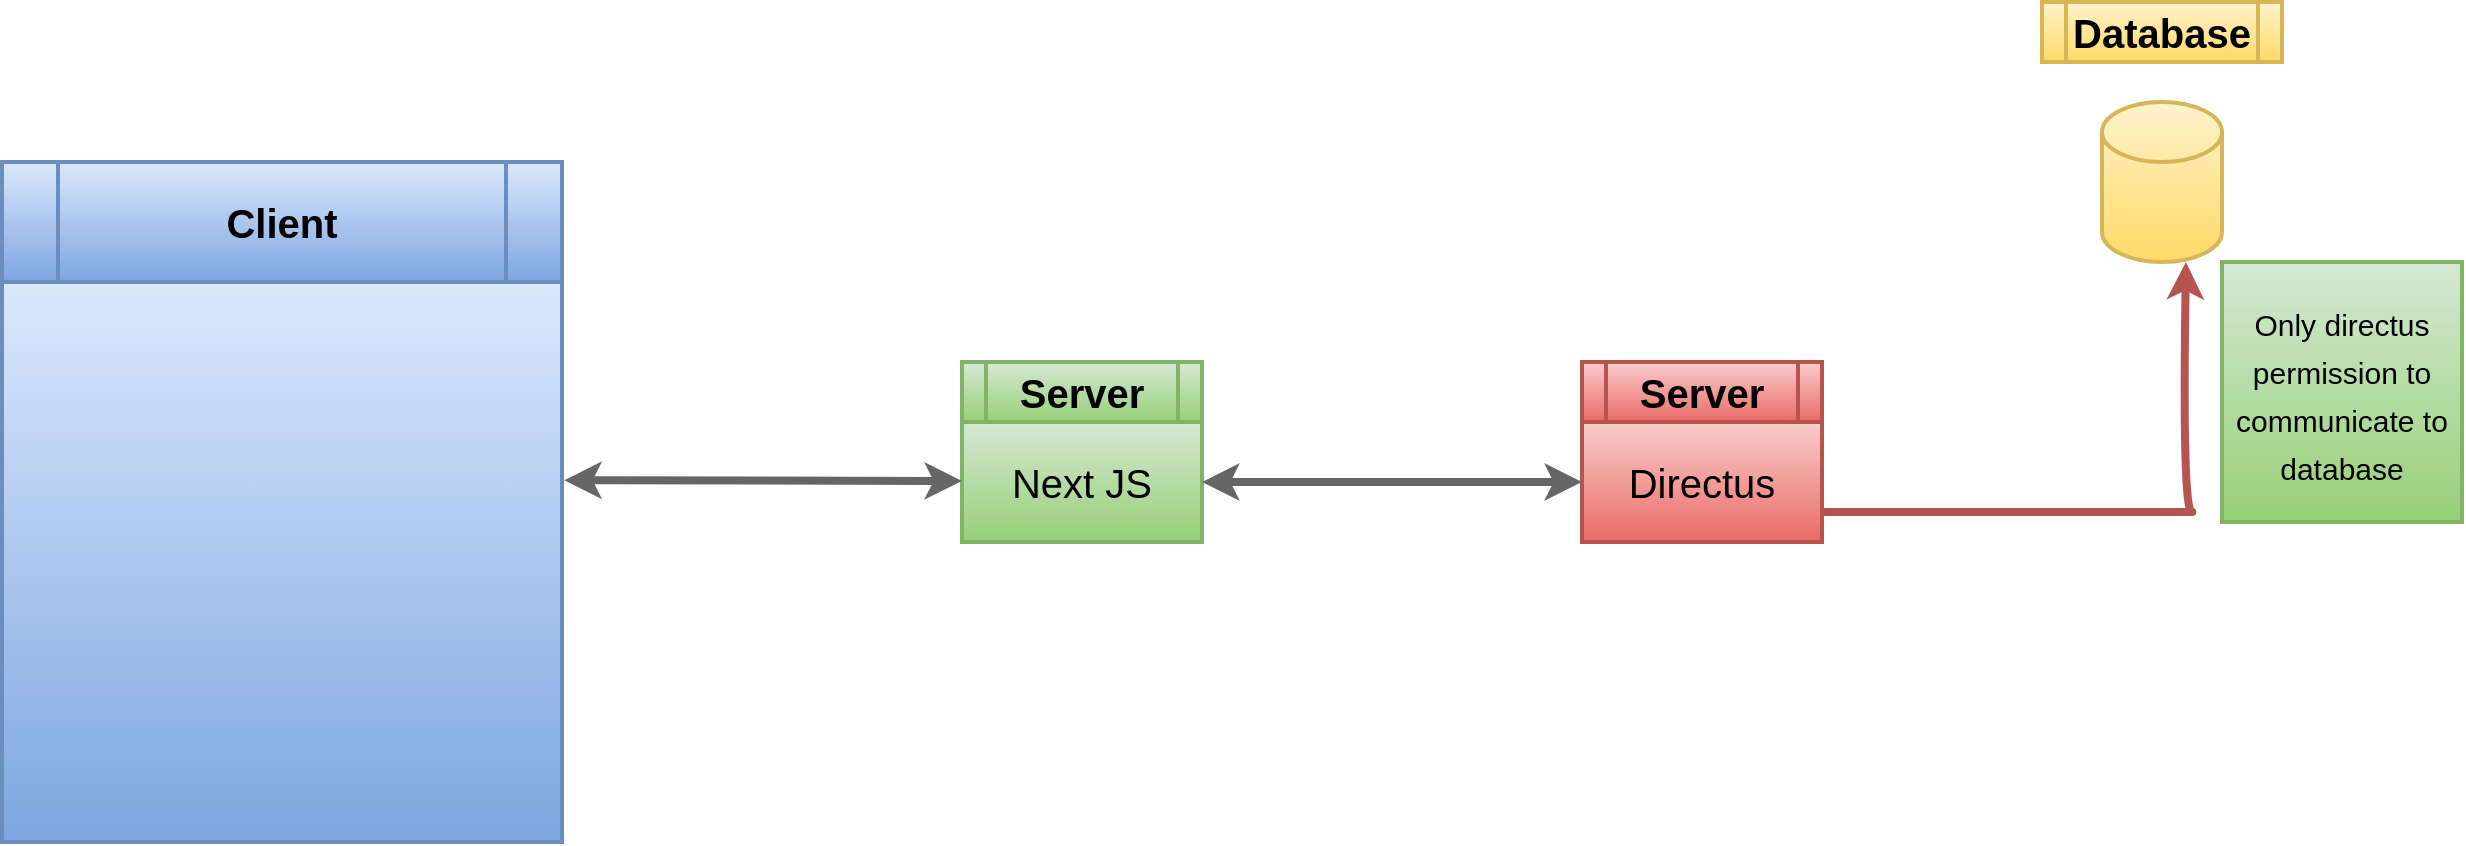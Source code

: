 <mxfile version="15.6.2" type="github" pages="4">
  <diagram id="NffPUh59S6uqhCXTNWMq" name="Page-4">
    <mxGraphModel dx="934" dy="1493" grid="1" gridSize="10" guides="1" tooltips="1" connect="1" arrows="1" fold="1" page="1" pageScale="1" pageWidth="850" pageHeight="1100" math="0" shadow="0">
      <root>
        <mxCell id="pI2o-hIhPRR5ghkNBgKD-0" />
        <mxCell id="pI2o-hIhPRR5ghkNBgKD-1" parent="pI2o-hIhPRR5ghkNBgKD-0" />
        <mxCell id="pI2o-hIhPRR5ghkNBgKD-2" value="" style="shape=cylinder3;whiteSpace=wrap;html=1;boundedLbl=1;backgroundOutline=1;size=15;fontSize=15;strokeColor=#d6b656;strokeWidth=2;fillColor=#fff2cc;gradientColor=#ffd966;align=center;" vertex="1" parent="pI2o-hIhPRR5ghkNBgKD-1">
          <mxGeometry x="1080" y="-680" width="60" height="80" as="geometry" />
        </mxCell>
        <mxCell id="pI2o-hIhPRR5ghkNBgKD-3" value="" style="whiteSpace=wrap;html=1;aspect=fixed;fontSize=15;strokeColor=#6c8ebf;strokeWidth=2;fillColor=#dae8fc;gradientColor=#7ea6e0;align=left;" vertex="1" parent="pI2o-hIhPRR5ghkNBgKD-1">
          <mxGeometry x="30" y="-590" width="280" height="280" as="geometry" />
        </mxCell>
        <mxCell id="pI2o-hIhPRR5ghkNBgKD-5" value="&lt;b&gt;&lt;font style=&quot;font-size: 20px&quot;&gt;Client&lt;/font&gt;&lt;/b&gt;" style="shape=process;whiteSpace=wrap;html=1;backgroundOutline=1;fontSize=15;strokeColor=#6c8ebf;strokeWidth=2;fillColor=#dae8fc;gradientColor=#7ea6e0;align=center;" vertex="1" parent="pI2o-hIhPRR5ghkNBgKD-1">
          <mxGeometry x="30" y="-650" width="280" height="60" as="geometry" />
        </mxCell>
        <mxCell id="pI2o-hIhPRR5ghkNBgKD-6" value="Next JS" style="rounded=0;whiteSpace=wrap;html=1;fontSize=20;strokeColor=#82b366;strokeWidth=2;fillColor=#d5e8d4;gradientColor=#97d077;align=center;" vertex="1" parent="pI2o-hIhPRR5ghkNBgKD-1">
          <mxGeometry x="510" y="-520" width="120" height="60" as="geometry" />
        </mxCell>
        <mxCell id="pI2o-hIhPRR5ghkNBgKD-7" value="Directus" style="rounded=0;whiteSpace=wrap;html=1;fontSize=20;strokeColor=#b85450;strokeWidth=2;fillColor=#f8cecc;gradientColor=#ea6b66;align=center;" vertex="1" parent="pI2o-hIhPRR5ghkNBgKD-1">
          <mxGeometry x="820" y="-520" width="120" height="60" as="geometry" />
        </mxCell>
        <mxCell id="pI2o-hIhPRR5ghkNBgKD-8" value="&lt;b&gt;&lt;font style=&quot;font-size: 20px&quot;&gt;Server&lt;/font&gt;&lt;/b&gt;" style="shape=process;whiteSpace=wrap;html=1;backgroundOutline=1;fontSize=15;strokeColor=#82b366;strokeWidth=2;fillColor=#d5e8d4;gradientColor=#97d077;align=center;" vertex="1" parent="pI2o-hIhPRR5ghkNBgKD-1">
          <mxGeometry x="510" y="-550" width="120" height="30" as="geometry" />
        </mxCell>
        <mxCell id="pI2o-hIhPRR5ghkNBgKD-9" value="&lt;b&gt;&lt;font style=&quot;font-size: 20px&quot;&gt;Server&lt;/font&gt;&lt;/b&gt;" style="shape=process;whiteSpace=wrap;html=1;backgroundOutline=1;fontSize=15;strokeColor=#b85450;strokeWidth=2;fillColor=#f8cecc;gradientColor=#ea6b66;align=center;" vertex="1" parent="pI2o-hIhPRR5ghkNBgKD-1">
          <mxGeometry x="820" y="-550" width="120" height="30" as="geometry" />
        </mxCell>
        <mxCell id="pI2o-hIhPRR5ghkNBgKD-10" value="&lt;b&gt;&lt;font style=&quot;font-size: 20px&quot;&gt;Database&lt;/font&gt;&lt;/b&gt;" style="shape=process;whiteSpace=wrap;html=1;backgroundOutline=1;fontSize=15;strokeColor=#d6b656;strokeWidth=2;fillColor=#fff2cc;gradientColor=#ffd966;align=center;" vertex="1" parent="pI2o-hIhPRR5ghkNBgKD-1">
          <mxGeometry x="1050" y="-730" width="120" height="30" as="geometry" />
        </mxCell>
        <mxCell id="pI2o-hIhPRR5ghkNBgKD-11" value="" style="curved=1;endArrow=classic;html=1;rounded=0;fontSize=20;fontColor=#FFFFFF;strokeColor=#b85450;strokeWidth=4;fillColor=#f8cecc;gradientColor=#ea6b66;exitX=1;exitY=0.75;exitDx=0;exitDy=0;entryX=0.7;entryY=1;entryDx=0;entryDy=0;entryPerimeter=0;" edge="1" parent="pI2o-hIhPRR5ghkNBgKD-1" source="pI2o-hIhPRR5ghkNBgKD-7" target="pI2o-hIhPRR5ghkNBgKD-2">
          <mxGeometry width="50" height="50" relative="1" as="geometry">
            <mxPoint x="1070" y="-460" as="sourcePoint" />
            <mxPoint x="1210" y="-530" as="targetPoint" />
            <Array as="points">
              <mxPoint x="1130" y="-475" />
              <mxPoint x="1120" y="-475" />
            </Array>
          </mxGeometry>
        </mxCell>
        <mxCell id="pI2o-hIhPRR5ghkNBgKD-12" value="&lt;font style=&quot;font-size: 15px&quot;&gt;Only directus permission to communicate to database&lt;/font&gt;" style="rounded=0;whiteSpace=wrap;html=1;fontSize=20;strokeColor=#82b366;strokeWidth=2;fillColor=#d5e8d4;gradientColor=#97d077;align=center;" vertex="1" parent="pI2o-hIhPRR5ghkNBgKD-1">
          <mxGeometry x="1140" y="-600" width="120" height="130" as="geometry" />
        </mxCell>
        <mxCell id="pI2o-hIhPRR5ghkNBgKD-13" value="" style="endArrow=classic;startArrow=classic;html=1;rounded=0;fontSize=15;fontColor=#FFFFFF;strokeColor=#666666;strokeWidth=4;entryX=0;entryY=0.5;entryDx=0;entryDy=0;fillColor=#f5f5f5;gradientColor=#b3b3b3;" edge="1" parent="pI2o-hIhPRR5ghkNBgKD-1" target="pI2o-hIhPRR5ghkNBgKD-7">
          <mxGeometry width="50" height="50" relative="1" as="geometry">
            <mxPoint x="630" y="-490" as="sourcePoint" />
            <mxPoint x="680" y="-540" as="targetPoint" />
          </mxGeometry>
        </mxCell>
        <mxCell id="pI2o-hIhPRR5ghkNBgKD-14" value="" style="endArrow=classic;startArrow=classic;html=1;rounded=0;fontSize=15;fontColor=#FFFFFF;strokeColor=#666666;strokeWidth=4;entryX=0;entryY=0.5;entryDx=0;entryDy=0;fillColor=#f5f5f5;gradientColor=#b3b3b3;exitX=1.004;exitY=0.354;exitDx=0;exitDy=0;exitPerimeter=0;" edge="1" parent="pI2o-hIhPRR5ghkNBgKD-1" source="pI2o-hIhPRR5ghkNBgKD-3">
          <mxGeometry width="50" height="50" relative="1" as="geometry">
            <mxPoint x="320" y="-490.5" as="sourcePoint" />
            <mxPoint x="510" y="-490.5" as="targetPoint" />
          </mxGeometry>
        </mxCell>
      </root>
    </mxGraphModel>
  </diagram>
  <diagram id="QyyloWuUuczWYXhQfjAA" name="Page-3">
    <mxGraphModel dx="1784" dy="393" grid="1" gridSize="10" guides="1" tooltips="1" connect="1" arrows="1" fold="1" page="1" pageScale="1" pageWidth="850" pageHeight="1100" math="0" shadow="0">
      <root>
        <mxCell id="Z68wc-MWNhTlL6lFLuZK-0" />
        <mxCell id="Z68wc-MWNhTlL6lFLuZK-1" parent="Z68wc-MWNhTlL6lFLuZK-0" />
        <mxCell id="kr9_iDYJ5C5E8U4kxon4-0" value="&lt;font style=&quot;font-size: 27px&quot;&gt;&lt;b&gt;Application Life Cycle Diagram&lt;/b&gt;&lt;/font&gt;" style="shape=process;whiteSpace=wrap;html=1;backgroundOutline=1;fontSize=13;strokeWidth=2;align=center;fillColor=#d5e8d4;gradientColor=#97d077;strokeColor=#82b366;" vertex="1" parent="Z68wc-MWNhTlL6lFLuZK-1">
          <mxGeometry x="-600" y="20" width="1440" height="60" as="geometry" />
        </mxCell>
        <mxCell id="kr9_iDYJ5C5E8U4kxon4-1" value="&lt;font color=&quot;#000000&quot;&gt;&lt;b&gt;Idea&amp;nbsp;&lt;/b&gt;&lt;/font&gt;" style="rounded=1;whiteSpace=wrap;html=1;fontSize=27;fontColor=#FFFFFF;strokeWidth=2;align=center;" vertex="1" parent="Z68wc-MWNhTlL6lFLuZK-1">
          <mxGeometry x="690" y="220" width="120" height="60" as="geometry" />
        </mxCell>
        <mxCell id="kr9_iDYJ5C5E8U4kxon4-2" value="&lt;b&gt;&lt;font style=&quot;font-size: 15px&quot;&gt;Wireframing Mockup&lt;/font&gt;&lt;/b&gt;" style="ellipse;whiteSpace=wrap;html=1;fontSize=27;fontColor=#000000;strokeWidth=2;align=center;" vertex="1" parent="Z68wc-MWNhTlL6lFLuZK-1">
          <mxGeometry x="690" y="675" width="120" height="80" as="geometry" />
        </mxCell>
        <mxCell id="kr9_iDYJ5C5E8U4kxon4-3" value="&lt;b&gt;Dev. Build&lt;/b&gt;" style="rounded=0;whiteSpace=wrap;html=1;fontSize=15;fontColor=#000000;strokeWidth=2;align=center;" vertex="1" parent="Z68wc-MWNhTlL6lFLuZK-1">
          <mxGeometry x="440" y="685" width="120" height="60" as="geometry" />
        </mxCell>
        <mxCell id="kr9_iDYJ5C5E8U4kxon4-4" value="&lt;b&gt;&lt;font style=&quot;font-size: 15px&quot;&gt;Development&lt;br&gt;Testing&amp;nbsp;&lt;br&gt;&lt;/font&gt;&lt;/b&gt;" style="ellipse;whiteSpace=wrap;html=1;fontSize=27;fontColor=#000000;strokeWidth=2;align=center;" vertex="1" parent="Z68wc-MWNhTlL6lFLuZK-1">
          <mxGeometry x="215" y="675" width="120" height="80" as="geometry" />
        </mxCell>
        <mxCell id="kr9_iDYJ5C5E8U4kxon4-5" value="&lt;b&gt;&lt;font style=&quot;font-size: 15px&quot;&gt;Production Build&lt;/font&gt;&lt;/b&gt;" style="ellipse;whiteSpace=wrap;html=1;fontSize=27;fontColor=#000000;strokeWidth=2;align=center;" vertex="1" parent="Z68wc-MWNhTlL6lFLuZK-1">
          <mxGeometry x="-25" y="675" width="120" height="80" as="geometry" />
        </mxCell>
        <mxCell id="kr9_iDYJ5C5E8U4kxon4-6" value="&lt;b&gt;&lt;font style=&quot;font-size: 15px&quot;&gt;Production Testing&lt;/font&gt;&lt;/b&gt;" style="ellipse;whiteSpace=wrap;html=1;fontSize=27;fontColor=#000000;strokeWidth=2;align=center;" vertex="1" parent="Z68wc-MWNhTlL6lFLuZK-1">
          <mxGeometry x="-305" y="675" width="145" height="80" as="geometry" />
        </mxCell>
        <mxCell id="kr9_iDYJ5C5E8U4kxon4-7" value="&lt;b&gt;&lt;font style=&quot;font-size: 15px&quot;&gt;Deployment&lt;/font&gt;&lt;/b&gt;" style="ellipse;whiteSpace=wrap;html=1;fontSize=27;fontColor=#000000;strokeWidth=2;align=center;" vertex="1" parent="Z68wc-MWNhTlL6lFLuZK-1">
          <mxGeometry x="-555" y="675" width="120" height="80" as="geometry" />
        </mxCell>
        <mxCell id="kr9_iDYJ5C5E8U4kxon4-8" value="&lt;b&gt;Application&lt;/b&gt;" style="rounded=0;whiteSpace=wrap;html=1;fontSize=15;fontColor=#000000;strokeWidth=2;align=center;" vertex="1" parent="Z68wc-MWNhTlL6lFLuZK-1">
          <mxGeometry x="-545" y="220" width="120" height="60" as="geometry" />
        </mxCell>
        <mxCell id="kr9_iDYJ5C5E8U4kxon4-10" value="" style="shape=flexArrow;endArrow=classic;html=1;rounded=0;fontSize=15;fontColor=#000000;strokeWidth=2;" edge="1" parent="Z68wc-MWNhTlL6lFLuZK-1">
          <mxGeometry width="50" height="50" relative="1" as="geometry">
            <mxPoint x="682" y="250" as="sourcePoint" />
            <mxPoint x="-418" y="250" as="targetPoint" />
          </mxGeometry>
        </mxCell>
        <mxCell id="kr9_iDYJ5C5E8U4kxon4-11" value="" style="endArrow=classic;html=1;rounded=0;fontSize=16;fontColor=#000000;strokeWidth=4;exitX=0.5;exitY=1;exitDx=0;exitDy=0;entryX=0.5;entryY=0;entryDx=0;entryDy=0;" edge="1" parent="Z68wc-MWNhTlL6lFLuZK-1" source="kr9_iDYJ5C5E8U4kxon4-1" target="kr9_iDYJ5C5E8U4kxon4-2">
          <mxGeometry width="50" height="50" relative="1" as="geometry">
            <mxPoint x="740" y="480" as="sourcePoint" />
            <mxPoint x="750" y="660" as="targetPoint" />
          </mxGeometry>
        </mxCell>
        <mxCell id="kr9_iDYJ5C5E8U4kxon4-12" value="" style="endArrow=classic;html=1;rounded=0;fontSize=16;fontColor=#000000;strokeWidth=4;entryX=1;entryY=0.5;entryDx=0;entryDy=0;exitX=0;exitY=0.5;exitDx=0;exitDy=0;" edge="1" parent="Z68wc-MWNhTlL6lFLuZK-1" source="kr9_iDYJ5C5E8U4kxon4-2" target="kr9_iDYJ5C5E8U4kxon4-3">
          <mxGeometry width="50" height="50" relative="1" as="geometry">
            <mxPoint x="650" y="755" as="sourcePoint" />
            <mxPoint x="650" y="885" as="targetPoint" />
          </mxGeometry>
        </mxCell>
        <mxCell id="kr9_iDYJ5C5E8U4kxon4-13" value="" style="endArrow=classic;html=1;rounded=0;fontSize=16;fontColor=#000000;strokeWidth=4;entryX=1;entryY=0.5;entryDx=0;entryDy=0;" edge="1" parent="Z68wc-MWNhTlL6lFLuZK-1">
          <mxGeometry width="50" height="50" relative="1" as="geometry">
            <mxPoint x="440" y="715" as="sourcePoint" />
            <mxPoint x="335" y="714.5" as="targetPoint" />
          </mxGeometry>
        </mxCell>
        <mxCell id="kr9_iDYJ5C5E8U4kxon4-14" value="" style="endArrow=classic;html=1;rounded=0;fontSize=16;fontColor=#000000;strokeWidth=4;entryX=1;entryY=0.5;entryDx=0;entryDy=0;fillColor=#d5e8d4;gradientColor=#97d077;strokeColor=#82b366;" edge="1" parent="Z68wc-MWNhTlL6lFLuZK-1">
          <mxGeometry width="50" height="50" relative="1" as="geometry">
            <mxPoint x="210" y="715" as="sourcePoint" />
            <mxPoint x="95" y="714.5" as="targetPoint" />
          </mxGeometry>
        </mxCell>
        <mxCell id="kr9_iDYJ5C5E8U4kxon4-17" value="" style="endArrow=classic;html=1;rounded=0;fontSize=16;fontColor=#000000;strokeWidth=4;entryX=0.5;entryY=1;entryDx=0;entryDy=0;" edge="1" parent="Z68wc-MWNhTlL6lFLuZK-1" target="kr9_iDYJ5C5E8U4kxon4-8">
          <mxGeometry width="50" height="50" relative="1" as="geometry">
            <mxPoint x="-485" y="672" as="sourcePoint" />
            <mxPoint x="-440" y="510" as="targetPoint" />
          </mxGeometry>
        </mxCell>
        <mxCell id="kr9_iDYJ5C5E8U4kxon4-18" value="Development" style="rounded=0;whiteSpace=wrap;html=1;fontSize=26;fontColor=#000000;strokeWidth=2;align=center;" vertex="1" parent="Z68wc-MWNhTlL6lFLuZK-1">
          <mxGeometry x="400" y="410" width="200" height="60" as="geometry" />
        </mxCell>
        <mxCell id="kr9_iDYJ5C5E8U4kxon4-19" value="" style="endArrow=classic;html=1;rounded=0;fontSize=16;fontColor=#000000;strokeWidth=4;entryX=0.5;entryY=0;entryDx=0;entryDy=0;exitX=0.5;exitY=1;exitDx=0;exitDy=0;" edge="1" parent="Z68wc-MWNhTlL6lFLuZK-1" source="kr9_iDYJ5C5E8U4kxon4-18" target="kr9_iDYJ5C5E8U4kxon4-3">
          <mxGeometry width="50" height="50" relative="1" as="geometry">
            <mxPoint x="600" y="550" as="sourcePoint" />
            <mxPoint x="470" y="550" as="targetPoint" />
          </mxGeometry>
        </mxCell>
        <mxCell id="kr9_iDYJ5C5E8U4kxon4-20" value="" style="endArrow=classic;html=1;rounded=0;fontSize=16;fontColor=#000000;strokeWidth=4;entryX=0.5;entryY=0;entryDx=0;entryDy=0;" edge="1" parent="Z68wc-MWNhTlL6lFLuZK-1" target="kr9_iDYJ5C5E8U4kxon4-4">
          <mxGeometry width="50" height="50" relative="1" as="geometry">
            <mxPoint x="500" y="470" as="sourcePoint" />
            <mxPoint x="400" y="685" as="targetPoint" />
          </mxGeometry>
        </mxCell>
        <mxCell id="kr9_iDYJ5C5E8U4kxon4-21" value="" style="endArrow=classic;html=1;rounded=0;fontSize=16;fontColor=#000000;strokeWidth=4;exitX=0.5;exitY=1;exitDx=0;exitDy=0;" edge="1" parent="Z68wc-MWNhTlL6lFLuZK-1" source="kr9_iDYJ5C5E8U4kxon4-18" target="kr9_iDYJ5C5E8U4kxon4-2">
          <mxGeometry width="50" height="50" relative="1" as="geometry">
            <mxPoint x="600" y="470" as="sourcePoint" />
            <mxPoint x="600" y="685" as="targetPoint" />
          </mxGeometry>
        </mxCell>
        <mxCell id="kr9_iDYJ5C5E8U4kxon4-22" value="" style="endArrow=classic;html=1;rounded=0;fontSize=16;fontColor=#000000;strokeWidth=4;exitX=0.5;exitY=1;exitDx=0;exitDy=0;entryX=0.5;entryY=0;entryDx=0;entryDy=0;" edge="1" parent="Z68wc-MWNhTlL6lFLuZK-1" target="kr9_iDYJ5C5E8U4kxon4-18">
          <mxGeometry width="50" height="50" relative="1" as="geometry">
            <mxPoint x="190" y="260" as="sourcePoint" />
            <mxPoint x="317.326" y="467.966" as="targetPoint" />
          </mxGeometry>
        </mxCell>
        <mxCell id="kr9_iDYJ5C5E8U4kxon4-23" value="" style="curved=1;endArrow=classic;html=1;rounded=0;fontSize=26;fontColor=#000000;strokeWidth=4;entryX=0.183;entryY=0.95;entryDx=0;entryDy=0;entryPerimeter=0;exitX=0.608;exitY=1.038;exitDx=0;exitDy=0;fillColor=#f8cecc;gradientColor=#ea6b66;strokeColor=#FF0000;exitPerimeter=0;" edge="1" parent="Z68wc-MWNhTlL6lFLuZK-1" source="kr9_iDYJ5C5E8U4kxon4-4">
          <mxGeometry width="50" height="50" relative="1" as="geometry">
            <mxPoint x="275" y="750" as="sourcePoint" />
            <mxPoint x="711.96" y="746" as="targetPoint" />
            <Array as="points">
              <mxPoint x="510" y="835" />
            </Array>
          </mxGeometry>
        </mxCell>
        <mxCell id="kr9_iDYJ5C5E8U4kxon4-24" value="" style="endArrow=classic;html=1;rounded=0;fontSize=16;fontColor=#000000;strokeWidth=4;exitX=0.5;exitY=1;exitDx=0;exitDy=0;" edge="1" parent="Z68wc-MWNhTlL6lFLuZK-1">
          <mxGeometry width="50" height="50" relative="1" as="geometry">
            <mxPoint x="499.5" y="745" as="sourcePoint" />
            <mxPoint x="500" y="860" as="targetPoint" />
          </mxGeometry>
        </mxCell>
        <mxCell id="kr9_iDYJ5C5E8U4kxon4-25" value="&lt;ul&gt;&lt;li&gt;Prototyping&lt;/li&gt;&lt;li&gt;Revision&lt;/li&gt;&lt;/ul&gt;" style="rounded=0;whiteSpace=wrap;html=1;fontSize=15;fontColor=#000000;strokeWidth=2;align=left;" vertex="1" parent="Z68wc-MWNhTlL6lFLuZK-1">
          <mxGeometry x="425" y="860" width="150" height="60" as="geometry" />
        </mxCell>
        <mxCell id="kr9_iDYJ5C5E8U4kxon4-27" value="" style="curved=1;endArrow=classic;html=1;rounded=0;fontSize=26;fontColor=#000000;strokeWidth=4;entryX=0.25;entryY=1;entryDx=0;entryDy=0;strokeColor=#FF8000;" edge="1" parent="Z68wc-MWNhTlL6lFLuZK-1" target="kr9_iDYJ5C5E8U4kxon4-3">
          <mxGeometry width="50" height="50" relative="1" as="geometry">
            <mxPoint x="280" y="756" as="sourcePoint" />
            <mxPoint x="490" y="750" as="targetPoint" />
            <Array as="points">
              <mxPoint x="400" y="790" />
            </Array>
          </mxGeometry>
        </mxCell>
        <mxCell id="kr9_iDYJ5C5E8U4kxon4-28" value="&lt;font style=&quot;font-size: 22px&quot;&gt;&lt;b&gt;A = &lt;/b&gt;Pass&lt;/font&gt;" style="rounded=0;whiteSpace=wrap;html=1;fontSize=26;strokeWidth=2;align=center;fillColor=#d5e8d4;gradientColor=#97d077;strokeColor=#82b366;" vertex="1" parent="Z68wc-MWNhTlL6lFLuZK-1">
          <mxGeometry x="-7.62" y="1020" width="125" height="60" as="geometry" />
        </mxCell>
        <mxCell id="kr9_iDYJ5C5E8U4kxon4-29" value="&lt;font size=&quot;1&quot;&gt;&lt;b style=&quot;font-size: 20px&quot;&gt;B = Medium&lt;/b&gt;&lt;/font&gt;" style="rounded=0;whiteSpace=wrap;html=1;fontSize=26;strokeWidth=2;align=center;fillColor=#FF9933;strokeColor=#FF8000;gradientColor=#FF8000;" vertex="1" parent="Z68wc-MWNhTlL6lFLuZK-1">
          <mxGeometry x="154.88" y="1020" width="125" height="60" as="geometry" />
        </mxCell>
        <mxCell id="kr9_iDYJ5C5E8U4kxon4-31" value="&lt;font size=&quot;1&quot; color=&quot;#ffffff&quot;&gt;&lt;b style=&quot;font-size: 20px&quot;&gt;C = Critical&lt;/b&gt;&lt;/font&gt;" style="rounded=0;whiteSpace=wrap;html=1;fontSize=26;strokeWidth=2;align=center;fillColor=#FF0000;strokeColor=#FF0000;gradientColor=#FF0000;" vertex="1" parent="Z68wc-MWNhTlL6lFLuZK-1">
          <mxGeometry x="315.38" y="1020" width="125" height="60" as="geometry" />
        </mxCell>
        <mxCell id="kr9_iDYJ5C5E8U4kxon4-32" value="" style="endArrow=classic;html=1;rounded=0;fontSize=16;fontColor=#000000;strokeWidth=4;exitX=0.5;exitY=1;exitDx=0;exitDy=0;" edge="1" parent="Z68wc-MWNhTlL6lFLuZK-1">
          <mxGeometry width="50" height="50" relative="1" as="geometry">
            <mxPoint x="34.5" y="755" as="sourcePoint" />
            <mxPoint x="35" y="870" as="targetPoint" />
          </mxGeometry>
        </mxCell>
        <mxCell id="kr9_iDYJ5C5E8U4kxon4-33" value="&lt;ul&gt;&lt;li&gt;Dev. To Prod&lt;/li&gt;&lt;li&gt;Optimization&lt;/li&gt;&lt;li&gt;Code Quality&lt;/li&gt;&lt;/ul&gt;" style="rounded=0;whiteSpace=wrap;html=1;fontSize=15;fontColor=#000000;strokeWidth=2;align=left;" vertex="1" parent="Z68wc-MWNhTlL6lFLuZK-1">
          <mxGeometry x="-40" y="870" width="150" height="60" as="geometry" />
        </mxCell>
        <mxCell id="kr9_iDYJ5C5E8U4kxon4-34" value="" style="endArrow=classic;html=1;rounded=0;fontSize=16;fontColor=#000000;strokeWidth=4;fillColor=#d5e8d4;gradientColor=#97d077;strokeColor=#82b366;" edge="1" parent="Z68wc-MWNhTlL6lFLuZK-1">
          <mxGeometry width="50" height="50" relative="1" as="geometry">
            <mxPoint x="-30" y="715" as="sourcePoint" />
            <mxPoint x="-160" y="715" as="targetPoint" />
          </mxGeometry>
        </mxCell>
        <mxCell id="kr9_iDYJ5C5E8U4kxon4-35" value="" style="endArrow=classic;html=1;rounded=0;fontSize=20;fontColor=#FFFFFF;strokeColor=#FF0000;strokeWidth=4;entryX=0;entryY=0.5;entryDx=0;entryDy=0;exitX=0.662;exitY=0.013;exitDx=0;exitDy=0;exitPerimeter=0;" edge="1" parent="Z68wc-MWNhTlL6lFLuZK-1" source="kr9_iDYJ5C5E8U4kxon4-6" target="kr9_iDYJ5C5E8U4kxon4-18">
          <mxGeometry width="50" height="50" relative="1" as="geometry">
            <mxPoint x="-210" y="670" as="sourcePoint" />
            <mxPoint x="-170" y="625" as="targetPoint" />
          </mxGeometry>
        </mxCell>
        <mxCell id="kr9_iDYJ5C5E8U4kxon4-36" value="" style="curved=1;endArrow=classic;html=1;rounded=0;fontSize=26;fontColor=#000000;strokeWidth=4;entryX=0.05;entryY=0.788;entryDx=0;entryDy=0;strokeColor=#FF8000;entryPerimeter=0;" edge="1" parent="Z68wc-MWNhTlL6lFLuZK-1" target="kr9_iDYJ5C5E8U4kxon4-5">
          <mxGeometry width="50" height="50" relative="1" as="geometry">
            <mxPoint x="-200" y="751" as="sourcePoint" />
            <mxPoint x="-30" y="740" as="targetPoint" />
            <Array as="points">
              <mxPoint x="-100" y="785" />
            </Array>
          </mxGeometry>
        </mxCell>
        <mxCell id="kr9_iDYJ5C5E8U4kxon4-37" value="&lt;ul&gt;&lt;li&gt;Deep Dive&lt;/li&gt;&lt;li&gt;Tech Stack&lt;/li&gt;&lt;li&gt;UI / UX Mockup&lt;/li&gt;&lt;li&gt;Data Mockup&lt;/li&gt;&lt;li&gt;UI = user interface&lt;/li&gt;&lt;li&gt;UX = user experience&lt;/li&gt;&lt;/ul&gt;" style="rounded=0;whiteSpace=wrap;html=1;fontSize=15;fontColor=#000000;strokeWidth=2;align=left;" vertex="1" parent="Z68wc-MWNhTlL6lFLuZK-1">
          <mxGeometry x="675" y="860" width="165" height="160" as="geometry" />
        </mxCell>
        <mxCell id="kr9_iDYJ5C5E8U4kxon4-38" value="" style="endArrow=classic;html=1;rounded=0;fontSize=16;fontColor=#000000;strokeWidth=4;exitX=0.5;exitY=1;exitDx=0;exitDy=0;" edge="1" parent="Z68wc-MWNhTlL6lFLuZK-1">
          <mxGeometry width="50" height="50" relative="1" as="geometry">
            <mxPoint x="749.5" y="755" as="sourcePoint" />
            <mxPoint x="750" y="860" as="targetPoint" />
          </mxGeometry>
        </mxCell>
        <mxCell id="kr9_iDYJ5C5E8U4kxon4-39" value="&lt;ul&gt;&lt;li&gt;&lt;font size=&quot;1&quot;&gt;&lt;b style=&quot;font-size: 18px&quot;&gt;Development Testing:&amp;nbsp;&lt;/b&gt;&lt;/font&gt;&lt;/li&gt;&lt;li&gt;&lt;font style=&quot;font-size: 17px&quot;&gt;etir uddesho holo Dev.Build wise&amp;nbsp; project&amp;nbsp; testing kora&lt;/font&gt;&lt;/li&gt;&lt;/ul&gt;" style="rounded=0;whiteSpace=wrap;html=1;fontSize=20;strokeWidth=2;align=left;fillColor=#dae8fc;gradientColor=#7ea6e0;strokeColor=#6c8ebf;" vertex="1" parent="Z68wc-MWNhTlL6lFLuZK-1">
          <mxGeometry x="-467.87" y="1191" width="270" height="270" as="geometry" />
        </mxCell>
        <mxCell id="kr9_iDYJ5C5E8U4kxon4-40" value="Production" style="rounded=0;whiteSpace=wrap;html=1;fontSize=26;fontColor=#000000;strokeWidth=2;align=center;" vertex="1" parent="Z68wc-MWNhTlL6lFLuZK-1">
          <mxGeometry x="-305" y="410" width="200" height="60" as="geometry" />
        </mxCell>
        <mxCell id="kr9_iDYJ5C5E8U4kxon4-41" value="&lt;ul&gt;&lt;li&gt;&lt;b&gt;&lt;font style=&quot;font-size: 20px&quot;&gt;Production Testing :&lt;/font&gt;&lt;/b&gt;&lt;/li&gt;&lt;li style=&quot;font-size: 15px&quot;&gt;developement ke prodcution er jonyo ready kora&lt;/li&gt;&lt;li style=&quot;font-size: 15px&quot;&gt;Production er requirement wise testing hoy&lt;/li&gt;&lt;li style=&quot;font-size: 15px&quot;&gt;&lt;font style=&quot;font-size: 15px&quot;&gt;etir uddesho holo project ti tik tak cholche to, jemon image load hote besi time nichee naki,&amp;nbsp;&lt;/font&gt;&lt;/li&gt;&lt;li style=&quot;font-size: 15px&quot;&gt;&lt;font style=&quot;font-size: 15px&quot;&gt;code guli tik tak lekha ache naki.&lt;/font&gt;&lt;/li&gt;&lt;li style=&quot;font-size: 15px&quot;&gt;&lt;font style=&quot;font-size: 15px&quot;&gt;code optimization.&lt;/font&gt;&lt;/li&gt;&lt;li style=&quot;font-size: 15px&quot;&gt;&lt;font style=&quot;font-size: 15px&quot;&gt;security&lt;/font&gt;&lt;/li&gt;&lt;li style=&quot;font-size: 15px&quot;&gt;&lt;font style=&quot;font-size: 15px&quot;&gt;minification&lt;/font&gt;&lt;/li&gt;&lt;/ul&gt;" style="rounded=0;whiteSpace=wrap;html=1;fontSize=20;strokeWidth=2;align=left;fillColor=#d5e8d4;gradientColor=#97d077;strokeColor=#82b366;" vertex="1" parent="Z68wc-MWNhTlL6lFLuZK-1">
          <mxGeometry x="82.13" y="1191" width="270" height="270" as="geometry" />
        </mxCell>
        <mxCell id="kr9_iDYJ5C5E8U4kxon4-42" value="" style="endArrow=classic;html=1;rounded=0;fontSize=16;fontColor=#000000;strokeWidth=4;entryX=1;entryY=0.5;entryDx=0;entryDy=0;fillColor=#d5e8d4;gradientColor=#97d077;strokeColor=#82b366;exitX=0;exitY=0.5;exitDx=0;exitDy=0;" edge="1" parent="Z68wc-MWNhTlL6lFLuZK-1" source="kr9_iDYJ5C5E8U4kxon4-6">
          <mxGeometry width="50" height="50" relative="1" as="geometry">
            <mxPoint x="-310" y="715" as="sourcePoint" />
            <mxPoint x="-435" y="714.5" as="targetPoint" />
          </mxGeometry>
        </mxCell>
        <mxCell id="kr9_iDYJ5C5E8U4kxon4-44" value="&lt;ul&gt;&lt;li&gt;&lt;font size=&quot;1&quot;&gt;&lt;b style=&quot;font-size: 18px&quot;&gt;UI:&amp;nbsp;&lt;/b&gt;&lt;/font&gt;&lt;/li&gt;&lt;li&gt;&lt;font style=&quot;font-size: 17px&quot;&gt;INPUT BOX, BUTTON&lt;/font&gt;&lt;/li&gt;&lt;/ul&gt;" style="rounded=0;whiteSpace=wrap;html=1;fontSize=20;strokeWidth=2;align=left;fillColor=#e6d0de;gradientColor=#d5739d;strokeColor=#996185;" vertex="1" parent="Z68wc-MWNhTlL6lFLuZK-1">
          <mxGeometry x="357.38" y="1190" width="225" height="270" as="geometry" />
        </mxCell>
        <mxCell id="kr9_iDYJ5C5E8U4kxon4-45" value="&lt;ul&gt;&lt;li&gt;&lt;font size=&quot;1&quot;&gt;&lt;b style=&quot;font-size: 18px&quot;&gt;UX:&amp;nbsp;&lt;/b&gt;&lt;/font&gt;&lt;/li&gt;&lt;li&gt;&lt;font style=&quot;font-size: 17px&quot;&gt;User site theke ki experience pelo&lt;/font&gt;&lt;/li&gt;&lt;/ul&gt;" style="rounded=0;whiteSpace=wrap;html=1;fontSize=20;strokeWidth=2;align=left;fillColor=#f5f5f5;gradientColor=#b3b3b3;strokeColor=#666666;" vertex="1" parent="Z68wc-MWNhTlL6lFLuZK-1">
          <mxGeometry x="586.88" y="1190" width="225" height="270" as="geometry" />
        </mxCell>
        <mxCell id="kr9_iDYJ5C5E8U4kxon4-46" value="" style="endArrow=classic;html=1;rounded=0;fontSize=16;fontColor=#000000;strokeWidth=4;entryX=0.25;entryY=0;entryDx=0;entryDy=0;" edge="1" parent="Z68wc-MWNhTlL6lFLuZK-1" target="kr9_iDYJ5C5E8U4kxon4-40">
          <mxGeometry width="50" height="50" relative="1" as="geometry">
            <mxPoint x="160" y="260" as="sourcePoint" />
            <mxPoint x="170" y="440" as="targetPoint" />
          </mxGeometry>
        </mxCell>
        <mxCell id="kr9_iDYJ5C5E8U4kxon4-47" value="" style="endArrow=classic;html=1;rounded=0;fontSize=16;fontColor=#000000;strokeWidth=4;entryX=0.608;entryY=-0.037;entryDx=0;entryDy=0;exitX=0.46;exitY=1.017;exitDx=0;exitDy=0;entryPerimeter=0;exitPerimeter=0;" edge="1" parent="Z68wc-MWNhTlL6lFLuZK-1" source="kr9_iDYJ5C5E8U4kxon4-40" target="kr9_iDYJ5C5E8U4kxon4-7">
          <mxGeometry width="50" height="50" relative="1" as="geometry">
            <mxPoint x="-285" y="470" as="sourcePoint" />
            <mxPoint x="-410" y="675" as="targetPoint" />
          </mxGeometry>
        </mxCell>
        <mxCell id="kr9_iDYJ5C5E8U4kxon4-48" value="" style="endArrow=classic;html=1;rounded=0;fontSize=16;fontColor=#000000;strokeWidth=4;exitX=0.5;exitY=1;exitDx=0;exitDy=0;" edge="1" parent="Z68wc-MWNhTlL6lFLuZK-1" source="kr9_iDYJ5C5E8U4kxon4-40">
          <mxGeometry width="50" height="50" relative="1" as="geometry">
            <mxPoint x="-88.96" y="470" as="sourcePoint" />
            <mxPoint x="30" y="669" as="targetPoint" />
          </mxGeometry>
        </mxCell>
        <mxCell id="kr9_iDYJ5C5E8U4kxon4-49" value="" style="endArrow=classic;html=1;rounded=0;fontSize=16;fontColor=#000000;strokeWidth=4;exitX=0.5;exitY=1;exitDx=0;exitDy=0;entryX=0.633;entryY=0;entryDx=0;entryDy=0;entryPerimeter=0;" edge="1" parent="Z68wc-MWNhTlL6lFLuZK-1" target="kr9_iDYJ5C5E8U4kxon4-6">
          <mxGeometry width="50" height="50" relative="1" as="geometry">
            <mxPoint x="-210" y="470" as="sourcePoint" />
            <mxPoint x="-230" y="670" as="targetPoint" />
          </mxGeometry>
        </mxCell>
        <mxCell id="kr9_iDYJ5C5E8U4kxon4-50" value="" style="endArrow=classic;html=1;rounded=0;fontSize=16;fontColor=#000000;strokeWidth=4;exitX=0.5;exitY=1;exitDx=0;exitDy=0;" edge="1" parent="Z68wc-MWNhTlL6lFLuZK-1">
          <mxGeometry width="50" height="50" relative="1" as="geometry">
            <mxPoint x="-485.5" y="755" as="sourcePoint" />
            <mxPoint x="-485" y="870" as="targetPoint" />
          </mxGeometry>
        </mxCell>
        <mxCell id="kr9_iDYJ5C5E8U4kxon4-51" value="&lt;ul&gt;&lt;li&gt;Deploying to serve&lt;br&gt;&lt;/li&gt;&lt;/ul&gt;" style="rounded=0;whiteSpace=wrap;html=1;fontSize=15;fontColor=#000000;strokeWidth=2;align=left;" vertex="1" parent="Z68wc-MWNhTlL6lFLuZK-1">
          <mxGeometry x="-560" y="870" width="150" height="60" as="geometry" />
        </mxCell>
        <mxCell id="kr9_iDYJ5C5E8U4kxon4-52" value="&lt;div style=&quot;text-align: center&quot;&gt;&lt;span style=&quot;font-size: 20px&quot;&gt;&lt;b&gt;Staging&lt;/b&gt;&lt;/span&gt;&lt;/div&gt;&lt;font style=&quot;font-size: 20px&quot;&gt;&lt;ul&gt;&lt;li&gt;&lt;font style=&quot;font-size: 20px&quot;&gt;jokon app er kono feature updation er proyojon hoy tokon amra bortoman je application ta cholche setir ekti clone hoye jai.&lt;/font&gt;&lt;/li&gt;&lt;li&gt;&lt;font style=&quot;font-size: 20px&quot;&gt;and seti development te dukbe and abar gurbe&lt;/font&gt;&lt;/li&gt;&lt;/ul&gt;&lt;/font&gt;" style="rounded=0;whiteSpace=wrap;html=1;fontSize=26;strokeColor=#666666;strokeWidth=2;fillColor=#f5f5f5;gradientColor=#b3b3b3;align=left;" vertex="1" parent="Z68wc-MWNhTlL6lFLuZK-1">
          <mxGeometry x="-50" y="1480" width="470" height="180" as="geometry" />
        </mxCell>
        <mxCell id="kr9_iDYJ5C5E8U4kxon4-53" value="&lt;ul&gt;&lt;li&gt;&lt;font size=&quot;1&quot;&gt;&lt;b style=&quot;font-size: 18px&quot;&gt;Development Build:&amp;nbsp;&lt;/b&gt;&lt;/font&gt;&lt;/li&gt;&lt;li&gt;&lt;font style=&quot;font-size: 17px&quot;&gt;etir uddesho holo wireframe wise&amp;nbsp; project ke create kora&amp;nbsp;&lt;/font&gt;&lt;/li&gt;&lt;/ul&gt;" style="rounded=0;whiteSpace=wrap;html=1;fontSize=20;strokeWidth=2;align=left;fillColor=#dae8fc;gradientColor=#7ea6e0;strokeColor=#6c8ebf;" vertex="1" parent="Z68wc-MWNhTlL6lFLuZK-1">
          <mxGeometry x="-741.87" y="1191" width="270" height="270" as="geometry" />
        </mxCell>
        <mxCell id="kr9_iDYJ5C5E8U4kxon4-54" value="&lt;ul style=&quot;font-size: 15px&quot;&gt;&lt;li&gt;&lt;b&gt;&lt;font style=&quot;font-size: 20px&quot;&gt;Production Build:&lt;/font&gt;&lt;/b&gt;&lt;/li&gt;&lt;li&gt;etir uddesho holo production build wise product ti create kora&lt;/li&gt;&lt;/ul&gt;" style="rounded=0;whiteSpace=wrap;html=1;fontSize=20;strokeWidth=2;align=left;fillColor=#d5e8d4;gradientColor=#97d077;strokeColor=#82b366;" vertex="1" parent="Z68wc-MWNhTlL6lFLuZK-1">
          <mxGeometry x="-192.87" y="1191" width="270" height="270" as="geometry" />
        </mxCell>
        <mxCell id="kr9_iDYJ5C5E8U4kxon4-55" value="&lt;b&gt;Concept&lt;/b&gt;" style="rounded=1;whiteSpace=wrap;html=1;fontSize=20;strokeColor=#6c8ebf;strokeWidth=2;fillColor=#dae8fc;gradientColor=#7ea6e0;align=center;" vertex="1" parent="Z68wc-MWNhTlL6lFLuZK-1">
          <mxGeometry x="-192.87" y="1820" width="120" height="90" as="geometry" />
        </mxCell>
        <mxCell id="kr9_iDYJ5C5E8U4kxon4-56" value="&lt;b&gt;Logical&lt;/b&gt;&lt;br&gt;&lt;font style=&quot;font-size: 15px&quot;&gt;Thinking&lt;/font&gt;" style="rounded=1;whiteSpace=wrap;html=1;fontSize=20;strokeColor=#996185;strokeWidth=2;fillColor=#e6d0de;gradientColor=#d5739d;align=center;" vertex="1" parent="Z68wc-MWNhTlL6lFLuZK-1">
          <mxGeometry x="37.13" y="1820" width="120" height="90" as="geometry" />
        </mxCell>
        <mxCell id="kr9_iDYJ5C5E8U4kxon4-57" value="&lt;b&gt;Technical&lt;/b&gt;&lt;br&gt;&lt;font style=&quot;font-size: 15px&quot;&gt;Code&lt;/font&gt;" style="rounded=1;whiteSpace=wrap;html=1;fontSize=20;strokeColor=#82b366;strokeWidth=2;fillColor=#d5e8d4;gradientColor=#97d077;align=center;" vertex="1" parent="Z68wc-MWNhTlL6lFLuZK-1">
          <mxGeometry x="267.13" y="1820" width="120" height="90" as="geometry" />
        </mxCell>
        <mxCell id="kr9_iDYJ5C5E8U4kxon4-58" value="" style="shape=flexArrow;endArrow=classic;html=1;rounded=0;fontSize=20;fontColor=#FFFFFF;strokeColor=#d79b00;strokeWidth=4;exitX=1;exitY=0.5;exitDx=0;exitDy=0;fillColor=#ffcd28;gradientColor=#ffa500;entryX=0;entryY=0.5;entryDx=0;entryDy=0;" edge="1" parent="Z68wc-MWNhTlL6lFLuZK-1" source="kr9_iDYJ5C5E8U4kxon4-55" target="kr9_iDYJ5C5E8U4kxon4-56">
          <mxGeometry width="50" height="50" relative="1" as="geometry">
            <mxPoint x="-72.87" y="1860" as="sourcePoint" />
            <mxPoint x="37.13" y="1850" as="targetPoint" />
          </mxGeometry>
        </mxCell>
        <mxCell id="kr9_iDYJ5C5E8U4kxon4-59" value="" style="shape=flexArrow;endArrow=classic;html=1;rounded=0;fontSize=20;fontColor=#FFFFFF;strokeColor=#666666;strokeWidth=4;exitX=1;exitY=0.5;exitDx=0;exitDy=0;fillColor=#f5f5f5;gradientColor=#b3b3b3;" edge="1" parent="Z68wc-MWNhTlL6lFLuZK-1">
          <mxGeometry width="50" height="50" relative="1" as="geometry">
            <mxPoint x="157.13" y="1864.5" as="sourcePoint" />
            <mxPoint x="267.13" y="1864.5" as="targetPoint" />
          </mxGeometry>
        </mxCell>
        <mxCell id="kr9_iDYJ5C5E8U4kxon4-60" value="Ki Korbo" style="shape=parallelogram;perimeter=parallelogramPerimeter;whiteSpace=wrap;html=1;fixedSize=1;fontSize=15;strokeColor=#6c8ebf;strokeWidth=2;fillColor=#dae8fc;gradientColor=#7ea6e0;align=center;" vertex="1" parent="Z68wc-MWNhTlL6lFLuZK-1">
          <mxGeometry x="-192.87" y="1740" width="120" height="60" as="geometry" />
        </mxCell>
        <mxCell id="kr9_iDYJ5C5E8U4kxon4-61" value="Ki vabe Korbo" style="shape=parallelogram;perimeter=parallelogramPerimeter;whiteSpace=wrap;html=1;fixedSize=1;fontSize=15;strokeColor=#996185;strokeWidth=2;fillColor=#e6d0de;gradientColor=#d5739d;align=center;" vertex="1" parent="Z68wc-MWNhTlL6lFLuZK-1">
          <mxGeometry x="34.88" y="1740" width="120" height="60" as="geometry" />
        </mxCell>
        <mxCell id="kr9_iDYJ5C5E8U4kxon4-62" value="Coding" style="shape=parallelogram;perimeter=parallelogramPerimeter;whiteSpace=wrap;html=1;fixedSize=1;fontSize=15;strokeColor=#82b366;strokeWidth=2;fillColor=#d5e8d4;gradientColor=#97d077;align=center;" vertex="1" parent="Z68wc-MWNhTlL6lFLuZK-1">
          <mxGeometry x="267.13" y="1740" width="120" height="60" as="geometry" />
        </mxCell>
      </root>
    </mxGraphModel>
  </diagram>
  <diagram id="wUXuVK7lzeDzBUgEKoNh" name="Page-2">
    <mxGraphModel dx="934" dy="393" grid="1" gridSize="10" guides="1" tooltips="1" connect="1" arrows="1" fold="1" page="1" pageScale="1" pageWidth="850" pageHeight="1100" math="0" shadow="0">
      <root>
        <mxCell id="37hczFDKBGqgZMmw7hRU-0" />
        <mxCell id="37hczFDKBGqgZMmw7hRU-1" parent="37hczFDKBGqgZMmw7hRU-0" />
        <mxCell id="23XzPQEsiqmdK9bYlkSw-0" value="&lt;b&gt;A Part of Consume able any Product , Our Target is find out the data consume able to create a Ecommerce&amp;nbsp;Application&lt;/b&gt;" style="shape=process;whiteSpace=wrap;html=1;backgroundOutline=1;fontSize=17;strokeWidth=2;fillColor=#b0e3e6;strokeColor=#0e8088;" vertex="1" parent="37hczFDKBGqgZMmw7hRU-1">
          <mxGeometry x="10" y="10" width="1230" height="60" as="geometry" />
        </mxCell>
        <mxCell id="23XzPQEsiqmdK9bYlkSw-1" value="" style="verticalAlign=top;verticalLabelPosition=bottom;labelPosition=center;align=center;html=1;outlineConnect=0;fillColor=#fad7ac;strokeColor=#b46504;gradientDirection=north;strokeWidth=2;shape=mxgraph.networks.pc;fontSize=17;" vertex="1" parent="37hczFDKBGqgZMmw7hRU-1">
          <mxGeometry x="250" y="342" width="100" height="70" as="geometry" />
        </mxCell>
        <mxCell id="23XzPQEsiqmdK9bYlkSw-2" value="" style="verticalAlign=top;verticalLabelPosition=bottom;labelPosition=center;align=center;html=1;outlineConnect=0;fillColor=#b1ddf0;strokeColor=#10739e;gradientDirection=north;strokeWidth=2;shape=mxgraph.networks.pc;fontSize=17;" vertex="1" parent="37hczFDKBGqgZMmw7hRU-1">
          <mxGeometry x="520" y="342" width="100" height="70" as="geometry" />
        </mxCell>
        <mxCell id="23XzPQEsiqmdK9bYlkSw-3" value="" style="verticalLabelPosition=bottom;verticalAlign=top;html=1;shadow=0;dashed=0;strokeWidth=1;shape=mxgraph.android.phone2;strokeColor=#0e8088;fontSize=17;fillColor=#b0e3e6;" vertex="1" parent="37hczFDKBGqgZMmw7hRU-1">
          <mxGeometry x="250" y="521" width="90" height="140" as="geometry" />
        </mxCell>
        <mxCell id="23XzPQEsiqmdK9bYlkSw-4" value="" style="verticalLabelPosition=bottom;verticalAlign=top;html=1;shadow=0;dashed=0;strokeWidth=1;shape=mxgraph.android.phone2;strokeColor=#ae4132;fontSize=17;fillColor=#fad9d5;" vertex="1" parent="37hczFDKBGqgZMmw7hRU-1">
          <mxGeometry x="530" y="521" width="90" height="140" as="geometry" />
        </mxCell>
        <mxCell id="23XzPQEsiqmdK9bYlkSw-5" value="" style="verticalLabelPosition=bottom;verticalAlign=top;html=1;shadow=0;dashed=0;strokeWidth=1;shape=mxgraph.android.phone2;strokeColor=#56517e;fontSize=17;fillColor=#d0cee2;" vertex="1" parent="37hczFDKBGqgZMmw7hRU-1">
          <mxGeometry x="390" y="643" width="90" height="140" as="geometry" />
        </mxCell>
        <mxCell id="23XzPQEsiqmdK9bYlkSw-6" value="&lt;font style=&quot;font-size: 13px&quot;&gt;&lt;b&gt;Desktop Application&lt;/b&gt;&lt;/font&gt;" style="whiteSpace=wrap;html=1;fontSize=17;strokeWidth=2;strokeColor=none;" vertex="1" parent="37hczFDKBGqgZMmw7hRU-1">
          <mxGeometry x="240" y="270" width="140" height="60" as="geometry" />
        </mxCell>
        <mxCell id="23XzPQEsiqmdK9bYlkSw-7" value="&lt;font style=&quot;font-size: 13px&quot;&gt;&lt;b&gt;Web Application&lt;/b&gt;&lt;/font&gt;" style="whiteSpace=wrap;html=1;fontSize=17;strokeWidth=2;strokeColor=none;" vertex="1" parent="37hczFDKBGqgZMmw7hRU-1">
          <mxGeometry x="505" y="270" width="140" height="60" as="geometry" />
        </mxCell>
        <mxCell id="23XzPQEsiqmdK9bYlkSw-8" value="&lt;font style=&quot;font-size: 13px&quot;&gt;&lt;b&gt;Android Application&lt;/b&gt;&lt;/font&gt;" style="whiteSpace=wrap;html=1;fontSize=17;strokeWidth=2;strokeColor=none;" vertex="1" parent="37hczFDKBGqgZMmw7hRU-1">
          <mxGeometry x="230" y="440" width="140" height="60" as="geometry" />
        </mxCell>
        <mxCell id="23XzPQEsiqmdK9bYlkSw-9" value="&lt;font style=&quot;font-size: 13px&quot;&gt;&lt;b&gt;IOS Application&lt;/b&gt;&lt;/font&gt;" style="whiteSpace=wrap;html=1;fontSize=17;strokeWidth=2;strokeColor=none;" vertex="1" parent="37hczFDKBGqgZMmw7hRU-1">
          <mxGeometry x="510" y="440" width="140" height="60" as="geometry" />
        </mxCell>
        <mxCell id="23XzPQEsiqmdK9bYlkSw-10" value="&lt;span style=&quot;font-size: 13px&quot;&gt;&lt;b&gt;Mobile Browser Means Responsive&lt;/b&gt;&lt;/span&gt;" style="whiteSpace=wrap;html=1;fontSize=17;strokeWidth=2;strokeColor=none;" vertex="1" parent="37hczFDKBGqgZMmw7hRU-1">
          <mxGeometry x="370" y="560" width="140" height="60" as="geometry" />
        </mxCell>
        <mxCell id="23XzPQEsiqmdK9bYlkSw-13" style="edgeStyle=orthogonalEdgeStyle;rounded=0;orthogonalLoop=1;jettySize=auto;html=1;fontSize=14;strokeWidth=3;fillColor=#f8cecc;strokeColor=#b85450;" edge="1" parent="37hczFDKBGqgZMmw7hRU-1" source="23XzPQEsiqmdK9bYlkSw-11">
          <mxGeometry relative="1" as="geometry">
            <mxPoint x="440" y="980" as="targetPoint" />
          </mxGeometry>
        </mxCell>
        <mxCell id="23XzPQEsiqmdK9bYlkSw-11" value="&lt;ul style=&quot;font-size: 14px&quot;&gt;&lt;li&gt;&amp;nbsp;We choose our consume able platform is desktop , web, android, ios, mobile&amp;nbsp; browser means response for ecommerce project&lt;/li&gt;&lt;/ul&gt;" style="rounded=0;whiteSpace=wrap;html=1;fontSize=13;strokeWidth=2;align=left;fillColor=#dae8fc;gradientColor=#7ea6e0;strokeColor=#6c8ebf;" vertex="1" parent="37hczFDKBGqgZMmw7hRU-1">
          <mxGeometry x="295" y="820" width="290" height="90" as="geometry" />
        </mxCell>
        <mxCell id="23XzPQEsiqmdK9bYlkSw-14" value="&lt;ul&gt;&lt;li&gt;After decide our target&lt;/li&gt;&lt;li&gt;Now decide your preferable platform to make these type application&lt;br&gt;&lt;/li&gt;&lt;li&gt;Stack stand for choose the preferable platform for any project&lt;/li&gt;&lt;/ul&gt;" style="rounded=0;whiteSpace=wrap;html=1;fontSize=14;strokeWidth=2;align=left;fillColor=#d5e8d4;gradientColor=#97d077;strokeColor=#82b366;" vertex="1" parent="37hczFDKBGqgZMmw7hRU-1">
          <mxGeometry x="295" y="978" width="290" height="102" as="geometry" />
        </mxCell>
        <mxCell id="23XzPQEsiqmdK9bYlkSw-15" value="&amp;nbsp; &amp;nbsp; &lt;b&gt;Consume able is the Which platform based our project mane amader project kotai kotai applicable hobe&lt;/b&gt;&lt;br&gt;&lt;ol&gt;&lt;li&gt;Desktop Application With responsive or not&amp;nbsp;&lt;/li&gt;&lt;li&gt;Web Application&lt;/li&gt;&lt;li&gt;Mobile Application&lt;/li&gt;&lt;/ol&gt;&lt;div&gt;&lt;ul&gt;&lt;li&gt;If we want to create any blog then our consume able is Desktop&lt;/li&gt;&lt;li&gt;If we want to create any Ecommerce then our consume able is&amp;nbsp;&lt;/li&gt;&lt;li&gt;Desktop, Web Application &amp;amp; Mobile Application&lt;/li&gt;&lt;/ul&gt;&lt;br&gt;&lt;/div&gt;" style="rounded=0;whiteSpace=wrap;html=1;fontSize=14;strokeWidth=2;align=left;fillColor=#d5e8d4;strokeColor=#82b366;" vertex="1" parent="37hczFDKBGqgZMmw7hRU-1">
          <mxGeometry x="250" y="80" width="450" height="200" as="geometry" />
        </mxCell>
        <mxCell id="23XzPQEsiqmdK9bYlkSw-16" value="Charges For creating project Different platform" style="swimlane;fontSize=14;strokeWidth=2;align=left;fillColor=#f8cecc;strokeColor=#b85450;startSize=23;" vertex="1" parent="37hczFDKBGqgZMmw7hRU-1">
          <mxGeometry x="265" y="1140" width="350" height="250" as="geometry">
            <mxRectangle x="265" y="1140" width="350" height="23" as="alternateBounds" />
          </mxGeometry>
        </mxCell>
        <mxCell id="23XzPQEsiqmdK9bYlkSw-17" value="&lt;b&gt;Web Application&amp;nbsp; =&amp;gt;&lt;/b&gt; &lt;b&gt;20,000&lt;/b&gt;" style="text;html=1;align=center;verticalAlign=middle;resizable=0;points=[];autosize=1;strokeColor=none;fillColor=none;fontSize=14;" vertex="1" parent="23XzPQEsiqmdK9bYlkSw-16">
          <mxGeometry x="20" y="40" width="200" height="20" as="geometry" />
        </mxCell>
        <mxCell id="23XzPQEsiqmdK9bYlkSw-18" value="&lt;b&gt;IOS Application&amp;nbsp; =&amp;gt;&lt;/b&gt; &lt;b&gt;1,10,000&lt;/b&gt;" style="text;html=1;align=center;verticalAlign=middle;resizable=0;points=[];autosize=1;strokeColor=none;fillColor=none;fontSize=14;" vertex="1" parent="23XzPQEsiqmdK9bYlkSw-16">
          <mxGeometry x="20" y="70" width="200" height="20" as="geometry" />
        </mxCell>
        <mxCell id="23XzPQEsiqmdK9bYlkSw-19" value="&lt;b&gt;Android Application&amp;nbsp; =&amp;gt;&lt;/b&gt;&amp;nbsp;&lt;b&gt;60,000&lt;/b&gt;" style="text;html=1;align=center;verticalAlign=middle;resizable=0;points=[];autosize=1;strokeColor=none;fillColor=none;fontSize=14;" vertex="1" parent="23XzPQEsiqmdK9bYlkSw-16">
          <mxGeometry x="20" y="100" width="220" height="20" as="geometry" />
        </mxCell>
        <mxCell id="23XzPQEsiqmdK9bYlkSw-20" value="&lt;b&gt;Server Coast&amp;nbsp; =&amp;gt;&lt;/b&gt;&amp;nbsp;2&lt;b&gt;0,000&lt;/b&gt;" style="text;html=1;align=center;verticalAlign=middle;resizable=0;points=[];autosize=1;strokeColor=none;fillColor=none;fontSize=14;" vertex="1" parent="23XzPQEsiqmdK9bYlkSw-16">
          <mxGeometry x="45" y="130" width="170" height="20" as="geometry" />
        </mxCell>
        <mxCell id="23XzPQEsiqmdK9bYlkSw-23" value="&lt;b&gt;Company Coast&amp;nbsp; =&amp;gt;&lt;/b&gt;&amp;nbsp; &amp;nbsp;5&lt;b&gt;0,000&lt;/b&gt;" style="text;html=1;align=center;verticalAlign=middle;resizable=0;points=[];autosize=1;strokeColor=none;fillColor=none;fontSize=14;" vertex="1" parent="23XzPQEsiqmdK9bYlkSw-16">
          <mxGeometry x="30" y="160" width="200" height="20" as="geometry" />
        </mxCell>
        <mxCell id="23XzPQEsiqmdK9bYlkSw-24" value="&lt;b&gt;Total&amp;nbsp; =&amp;gt;&lt;/b&gt;&amp;nbsp; &amp;nbsp;2, 6&lt;b&gt;0,000&lt;/b&gt;" style="text;html=1;align=center;verticalAlign=middle;resizable=0;points=[];autosize=1;strokeColor=none;fillColor=none;fontSize=14;" vertex="1" parent="23XzPQEsiqmdK9bYlkSw-16">
          <mxGeometry x="50" y="190" width="140" height="20" as="geometry" />
        </mxCell>
        <mxCell id="23XzPQEsiqmdK9bYlkSw-32" value="&lt;b&gt;These amount is so large and make to long time&lt;/b&gt;" style="text;html=1;align=center;verticalAlign=middle;resizable=0;points=[];autosize=1;strokeColor=none;fillColor=none;fontSize=12;" vertex="1" parent="23XzPQEsiqmdK9bYlkSw-16">
          <mxGeometry x="15" y="220" width="290" height="20" as="geometry" />
        </mxCell>
        <mxCell id="23XzPQEsiqmdK9bYlkSw-25" value="&lt;div style=&quot;font-size: 13px;&quot;&gt;&lt;b style=&quot;font-size: 13px;&quot;&gt;Consumable Means Project kotai kotai applicable hobe&lt;/b&gt;&lt;/div&gt;" style="ellipse;whiteSpace=wrap;html=1;fontSize=13;strokeWidth=2;align=center;fillColor=#dae8fc;gradientColor=#7ea6e0;strokeColor=#6c8ebf;" vertex="1" parent="37hczFDKBGqgZMmw7hRU-1">
          <mxGeometry x="370" y="390" width="150" height="90" as="geometry" />
        </mxCell>
        <mxCell id="23XzPQEsiqmdK9bYlkSw-26" value="" style="endArrow=classic;html=1;rounded=0;fontSize=12;strokeWidth=1;" edge="1" parent="37hczFDKBGqgZMmw7hRU-1" target="23XzPQEsiqmdK9bYlkSw-25">
          <mxGeometry width="50" height="50" relative="1" as="geometry">
            <mxPoint x="350" y="380" as="sourcePoint" />
            <mxPoint x="400" y="330" as="targetPoint" />
          </mxGeometry>
        </mxCell>
        <mxCell id="23XzPQEsiqmdK9bYlkSw-27" value="" style="endArrow=classic;html=1;rounded=0;fontSize=12;strokeWidth=1;exitX=0;exitY=0.364;exitDx=0;exitDy=0;exitPerimeter=0;" edge="1" parent="37hczFDKBGqgZMmw7hRU-1" source="23XzPQEsiqmdK9bYlkSw-2" target="23XzPQEsiqmdK9bYlkSw-25">
          <mxGeometry width="50" height="50" relative="1" as="geometry">
            <mxPoint x="490" y="367.51" as="sourcePoint" />
            <mxPoint x="541.443" y="400.0" as="targetPoint" />
          </mxGeometry>
        </mxCell>
        <mxCell id="23XzPQEsiqmdK9bYlkSw-28" value="" style="endArrow=classic;html=1;rounded=0;fontSize=12;strokeWidth=1;" edge="1" parent="37hczFDKBGqgZMmw7hRU-1" target="23XzPQEsiqmdK9bYlkSw-25">
          <mxGeometry width="50" height="50" relative="1" as="geometry">
            <mxPoint x="333.56" y="521" as="sourcePoint" />
            <mxPoint x="385.003" y="553.49" as="targetPoint" />
          </mxGeometry>
        </mxCell>
        <mxCell id="23XzPQEsiqmdK9bYlkSw-29" value="" style="endArrow=classic;html=1;rounded=0;fontSize=12;strokeWidth=1;" edge="1" parent="37hczFDKBGqgZMmw7hRU-1" target="23XzPQEsiqmdK9bYlkSw-25">
          <mxGeometry width="50" height="50" relative="1" as="geometry">
            <mxPoint x="530" y="520" as="sourcePoint" />
            <mxPoint x="520.003" y="582.49" as="targetPoint" />
          </mxGeometry>
        </mxCell>
        <mxCell id="23XzPQEsiqmdK9bYlkSw-30" value="" style="endArrow=classic;html=1;rounded=0;fontSize=12;strokeWidth=1;entryX=0.5;entryY=1;entryDx=0;entryDy=0;" edge="1" parent="37hczFDKBGqgZMmw7hRU-1" target="23XzPQEsiqmdK9bYlkSw-25">
          <mxGeometry width="50" height="50" relative="1" as="geometry">
            <mxPoint x="440" y="640" as="sourcePoint" />
            <mxPoint x="441" y="500" as="targetPoint" />
          </mxGeometry>
        </mxCell>
        <mxCell id="23XzPQEsiqmdK9bYlkSw-31" value="&lt;b&gt;&lt;font style=&quot;font-size: 20px&quot;&gt;Now We create the project two type platform to reduce coast and time&lt;/font&gt;&lt;/b&gt;" style="shape=process;whiteSpace=wrap;html=1;backgroundOutline=1;fontSize=12;strokeWidth=2;align=center;fillColor=#e6d0de;gradientColor=#d5739d;strokeColor=#996185;" vertex="1" parent="37hczFDKBGqgZMmw7hRU-1">
          <mxGeometry x="40" y="1450" width="890" height="60" as="geometry" />
        </mxCell>
        <mxCell id="vULKzWvLirWww_7RFDkt-0" value="Backend" style="rhombus;whiteSpace=wrap;html=1;fontSize=20;strokeWidth=2;align=center;fillColor=#fff2cc;gradientColor=#ffd966;strokeColor=#d6b656;" vertex="1" parent="37hczFDKBGqgZMmw7hRU-1">
          <mxGeometry x="540" y="1695" width="125" height="120" as="geometry" />
        </mxCell>
        <mxCell id="vULKzWvLirWww_7RFDkt-1" value="Frontend" style="shape=parallelogram;perimeter=parallelogramPerimeter;whiteSpace=wrap;html=1;fixedSize=1;fontSize=20;strokeWidth=2;align=center;fillColor=#d5e8d4;gradientColor=#97d077;strokeColor=#82b366;" vertex="1" parent="37hczFDKBGqgZMmw7hRU-1">
          <mxGeometry x="150" y="1720" width="150" height="70" as="geometry" />
        </mxCell>
        <mxCell id="vULKzWvLirWww_7RFDkt-2" value="Nextjs, PWA" style="rounded=1;whiteSpace=wrap;html=1;fontSize=20;strokeWidth=2;align=center;fillColor=#dae8fc;gradientColor=#7ea6e0;strokeColor=#6c8ebf;" vertex="1" parent="37hczFDKBGqgZMmw7hRU-1">
          <mxGeometry x="165" y="1590" width="165" height="60" as="geometry" />
        </mxCell>
        <mxCell id="vULKzWvLirWww_7RFDkt-3" value="Nextjs, Flutter" style="rounded=1;whiteSpace=wrap;html=1;fontSize=20;strokeWidth=2;align=center;fillColor=#dae8fc;gradientColor=#7ea6e0;strokeColor=#6c8ebf;" vertex="1" parent="37hczFDKBGqgZMmw7hRU-1">
          <mxGeometry x="160" y="1860" width="165" height="60" as="geometry" />
        </mxCell>
        <mxCell id="vULKzWvLirWww_7RFDkt-4" value="Nodejs" style="rounded=1;whiteSpace=wrap;html=1;fontSize=20;strokeWidth=2;align=center;fillColor=#f8cecc;gradientColor=#ea6b66;strokeColor=#b85450;" vertex="1" parent="37hczFDKBGqgZMmw7hRU-1">
          <mxGeometry x="530" y="1570" width="165" height="60" as="geometry" />
        </mxCell>
        <mxCell id="vULKzWvLirWww_7RFDkt-5" value="" style="endArrow=classic;html=1;rounded=0;fontSize=20;strokeWidth=2;exitX=0.607;exitY=-0.057;exitDx=0;exitDy=0;exitPerimeter=0;fillColor=#f8cecc;gradientColor=#ea6b66;strokeColor=#b85450;" edge="1" parent="37hczFDKBGqgZMmw7hRU-1" source="vULKzWvLirWww_7RFDkt-1">
          <mxGeometry width="50" height="50" relative="1" as="geometry">
            <mxPoint x="240" y="1710" as="sourcePoint" />
            <mxPoint x="240" y="1650" as="targetPoint" />
          </mxGeometry>
        </mxCell>
        <mxCell id="vULKzWvLirWww_7RFDkt-6" value="" style="endArrow=classic;html=1;rounded=0;fontSize=20;strokeWidth=2;fillColor=#f8cecc;gradientColor=#ea6b66;strokeColor=#b85450;" edge="1" parent="37hczFDKBGqgZMmw7hRU-1">
          <mxGeometry width="50" height="50" relative="1" as="geometry">
            <mxPoint x="240" y="1796" as="sourcePoint" />
            <mxPoint x="240" y="1860" as="targetPoint" />
          </mxGeometry>
        </mxCell>
        <mxCell id="vULKzWvLirWww_7RFDkt-7" value="" style="endArrow=classic;html=1;rounded=0;fontSize=20;strokeWidth=2;exitX=0.607;exitY=-0.057;exitDx=0;exitDy=0;exitPerimeter=0;fillColor=#f8cecc;gradientColor=#ea6b66;strokeColor=#b85450;" edge="1" parent="37hczFDKBGqgZMmw7hRU-1">
          <mxGeometry width="50" height="50" relative="1" as="geometry">
            <mxPoint x="603.02" y="1696.01" as="sourcePoint" />
            <mxPoint x="601.97" y="1630" as="targetPoint" />
          </mxGeometry>
        </mxCell>
        <mxCell id="vULKzWvLirWww_7RFDkt-8" value="&lt;ul&gt;&lt;li&gt;&lt;font style=&quot;font-size: 16px&quot;&gt;PWA for make any project to apps&lt;/font&gt;&lt;/li&gt;&lt;li&gt;&lt;font style=&quot;font-size: 16px&quot;&gt;Flutter for make any project to apps&lt;/font&gt;&lt;/li&gt;&lt;li&gt;&lt;span style=&quot;font-size: 16px&quot;&gt;Here we make any project one time and use different device.&lt;/span&gt;&lt;/li&gt;&lt;li&gt;&lt;span style=&quot;font-size: 16px&quot;&gt;Our Backend will be always Nodejs &amp;amp; Fronted will be Nextjs&lt;/span&gt;&lt;/li&gt;&lt;/ul&gt;" style="rounded=0;whiteSpace=wrap;html=1;fontSize=20;strokeWidth=2;align=left;" vertex="1" parent="37hczFDKBGqgZMmw7hRU-1">
          <mxGeometry x="150" y="1970" width="370" height="170" as="geometry" />
        </mxCell>
        <mxCell id="vULKzWvLirWww_7RFDkt-9" value="Now Charges For creating project " style="swimlane;fontSize=14;strokeWidth=2;align=left;fillColor=#d5e8d4;strokeColor=#82b366;startSize=23;gradientColor=#97d077;" vertex="1" parent="37hczFDKBGqgZMmw7hRU-1">
          <mxGeometry x="160" y="2210" width="350" height="240" as="geometry">
            <mxRectangle x="265" y="1140" width="350" height="23" as="alternateBounds" />
          </mxGeometry>
        </mxCell>
        <mxCell id="vULKzWvLirWww_7RFDkt-10" value="&lt;b&gt;Web Application&amp;nbsp; =&amp;gt;&lt;/b&gt;&amp;nbsp;&lt;b&gt;60,000&lt;/b&gt;" style="text;html=1;align=center;verticalAlign=middle;resizable=0;points=[];autosize=1;strokeColor=none;fillColor=none;fontSize=14;" vertex="1" parent="vULKzWvLirWww_7RFDkt-9">
          <mxGeometry x="20" y="40" width="200" height="20" as="geometry" />
        </mxCell>
        <mxCell id="vULKzWvLirWww_7RFDkt-13" value="&lt;b&gt;Server Coast&amp;nbsp; =&amp;gt;&lt;/b&gt;&amp;nbsp;&lt;b&gt;40,000&lt;/b&gt;" style="text;html=1;align=center;verticalAlign=middle;resizable=0;points=[];autosize=1;strokeColor=none;fillColor=none;fontSize=14;" vertex="1" parent="vULKzWvLirWww_7RFDkt-9">
          <mxGeometry x="20" y="70" width="170" height="20" as="geometry" />
        </mxCell>
        <mxCell id="vULKzWvLirWww_7RFDkt-14" value="&lt;b&gt;Company Coast&amp;nbsp; =&amp;gt;&lt;/b&gt;&amp;nbsp; &amp;nbsp;5&lt;b&gt;0,000&lt;/b&gt;" style="text;html=1;align=center;verticalAlign=middle;resizable=0;points=[];autosize=1;strokeColor=none;fillColor=none;fontSize=14;" vertex="1" parent="vULKzWvLirWww_7RFDkt-9">
          <mxGeometry x="20" y="100" width="200" height="20" as="geometry" />
        </mxCell>
        <mxCell id="vULKzWvLirWww_7RFDkt-15" value="&lt;b&gt;Total&amp;nbsp; =&amp;gt;&lt;/b&gt;&amp;nbsp; &amp;nbsp;1, 5&lt;b&gt;0,000&lt;/b&gt;" style="text;html=1;align=center;verticalAlign=middle;resizable=0;points=[];autosize=1;strokeColor=none;fillColor=none;fontSize=14;" vertex="1" parent="vULKzWvLirWww_7RFDkt-9">
          <mxGeometry x="20" y="130" width="140" height="20" as="geometry" />
        </mxCell>
        <mxCell id="vULKzWvLirWww_7RFDkt-16" value="&lt;b&gt;Now amount will be reduce previous project coast&lt;/b&gt;" style="text;html=1;align=center;verticalAlign=middle;resizable=0;points=[];autosize=1;strokeColor=none;fillColor=none;fontSize=12;" vertex="1" parent="vULKzWvLirWww_7RFDkt-9">
          <mxGeometry x="10" y="160" width="300" height="20" as="geometry" />
        </mxCell>
        <mxCell id="vULKzWvLirWww_7RFDkt-17" value="&lt;b&gt;That so why we will choose these platform&lt;/b&gt;" style="text;html=1;align=center;verticalAlign=middle;resizable=0;points=[];autosize=1;strokeColor=none;fillColor=none;fontSize=12;" vertex="1" parent="vULKzWvLirWww_7RFDkt-9">
          <mxGeometry x="9" y="190" width="260" height="20" as="geometry" />
        </mxCell>
      </root>
    </mxGraphModel>
  </diagram>
  <diagram id="yt76_bcJkmnAl7NNn21-" name="Page-1">
    <mxGraphModel dx="934" dy="2593" grid="1" gridSize="10" guides="1" tooltips="1" connect="1" arrows="1" fold="1" page="1" pageScale="1" pageWidth="850" pageHeight="1100" math="0" shadow="0">
      <root>
        <mxCell id="0" />
        <mxCell id="1" parent="0" />
        <mxCell id="8ZkoKAFqIA9M4nE9LBip-5" value="&lt;font style=&quot;font-size: 21px&quot;&gt;Product Life Cycle&lt;/font&gt;" style="rounded=1;whiteSpace=wrap;html=1;strokeWidth=4;fontStyle=1;fillColor=#dae8fc;strokeColor=#6c8ebf;" vertex="1" parent="1">
          <mxGeometry x="160" y="-1070" width="350" height="60" as="geometry" />
        </mxCell>
        <mxCell id="8ZkoKAFqIA9M4nE9LBip-6" value="" style="endArrow=classic;html=1;rounded=0;fontSize=21;exitX=0.5;exitY=1;exitDx=0;exitDy=0;strokeWidth=4;fillColor=#dae8fc;strokeColor=#6c8ebf;" edge="1" parent="1" source="8ZkoKAFqIA9M4nE9LBip-5" target="8ZkoKAFqIA9M4nE9LBip-7">
          <mxGeometry width="50" height="50" relative="1" as="geometry">
            <mxPoint x="322.15" y="-1011.02" as="sourcePoint" />
            <mxPoint x="322" y="-940" as="targetPoint" />
          </mxGeometry>
        </mxCell>
        <mxCell id="8ZkoKAFqIA9M4nE9LBip-7" value="&lt;div style=&quot;text-align: left&quot;&gt;&lt;ul&gt;&lt;li&gt;&lt;span style=&quot;font-size: 17px&quot;&gt;&amp;nbsp;Product life cycle is consume able&lt;/span&gt;&lt;/li&gt;&lt;li&gt;&lt;span style=&quot;font-size: 17px&quot;&gt;mane product kotai kotai applicable hobe&lt;br&gt;&lt;/span&gt;&lt;/li&gt;&lt;/ul&gt;&lt;/div&gt;&lt;font style=&quot;font-size: 17px&quot;&gt;&lt;br&gt;&lt;/font&gt;" style="rounded=0;whiteSpace=wrap;html=1;fontSize=21;strokeWidth=4;fillColor=#d5e8d4;strokeColor=#82b366;" vertex="1" parent="1">
          <mxGeometry x="160" y="-980" width="360" height="90" as="geometry" />
        </mxCell>
        <mxCell id="8ZkoKAFqIA9M4nE9LBip-8" value="&lt;b&gt;Ecomerce&lt;/b&gt;" style="ellipse;whiteSpace=wrap;html=1;fontSize=17;strokeWidth=4;fillColor=#ffe6cc;strokeColor=#d79b00;" vertex="1" parent="1">
          <mxGeometry x="620" y="-1110" width="120" height="80" as="geometry" />
        </mxCell>
        <mxCell id="8ZkoKAFqIA9M4nE9LBip-9" value="" style="endArrow=classic;html=1;rounded=0;fontSize=17;strokeWidth=2;fillColor=#ffe6cc;strokeColor=#d79b00;exitX=1;exitY=0.25;exitDx=0;exitDy=0;" edge="1" parent="1" source="8ZkoKAFqIA9M4nE9LBip-5">
          <mxGeometry width="50" height="50" relative="1" as="geometry">
            <mxPoint x="510" y="-1070" as="sourcePoint" />
            <mxPoint x="620" y="-1060" as="targetPoint" />
          </mxGeometry>
        </mxCell>
        <mxCell id="8ZkoKAFqIA9M4nE9LBip-10" value="" style="endArrow=classic;html=1;rounded=0;fontSize=17;strokeWidth=2;fillColor=#ffe6cc;strokeColor=#d79b00;entryX=0.008;entryY=0.313;entryDx=0;entryDy=0;entryPerimeter=0;" edge="1" parent="1" target="8ZkoKAFqIA9M4nE9LBip-11">
          <mxGeometry width="50" height="50" relative="1" as="geometry">
            <mxPoint x="510" y="-1020" as="sourcePoint" />
            <mxPoint x="600" y="-1010" as="targetPoint" />
          </mxGeometry>
        </mxCell>
        <mxCell id="8ZkoKAFqIA9M4nE9LBip-11" value="&lt;b&gt;Inventroy&lt;/b&gt;" style="ellipse;whiteSpace=wrap;html=1;fontSize=17;strokeWidth=4;fillColor=#e1d5e7;strokeColor=#9673a6;" vertex="1" parent="1">
          <mxGeometry x="620" y="-1000" width="120" height="80" as="geometry" />
        </mxCell>
        <mxCell id="8ZkoKAFqIA9M4nE9LBip-12" value="" style="endArrow=classic;html=1;rounded=0;fontSize=17;strokeWidth=2;exitX=0.5;exitY=1;exitDx=0;exitDy=0;entryX=0.5;entryY=0;entryDx=0;entryDy=0;fillColor=#d5e8d4;strokeColor=#82b366;" edge="1" parent="1" source="8ZkoKAFqIA9M4nE9LBip-8" target="8ZkoKAFqIA9M4nE9LBip-11">
          <mxGeometry width="50" height="50" relative="1" as="geometry">
            <mxPoint x="700" y="-1000" as="sourcePoint" />
            <mxPoint x="750" y="-1050" as="targetPoint" />
          </mxGeometry>
        </mxCell>
        <mxCell id="8ZkoKAFqIA9M4nE9LBip-13" value="" style="endArrow=classic;html=1;rounded=0;fontSize=17;strokeWidth=2;exitX=0.5;exitY=1;exitDx=0;exitDy=0;fillColor=#d5e8d4;strokeColor=#82b366;" edge="1" parent="1">
          <mxGeometry width="50" height="50" relative="1" as="geometry">
            <mxPoint x="679.5" y="-920" as="sourcePoint" />
            <mxPoint x="680" y="-880" as="targetPoint" />
          </mxGeometry>
        </mxCell>
        <mxCell id="8ZkoKAFqIA9M4nE9LBip-14" value="&lt;b&gt;Consume able&lt;/b&gt;" style="rounded=1;whiteSpace=wrap;html=1;fontSize=17;strokeWidth=3;fillColor=#dae8fc;strokeColor=#6c8ebf;" vertex="1" parent="1">
          <mxGeometry x="610" y="-880" width="140" height="60" as="geometry" />
        </mxCell>
        <mxCell id="8ZkoKAFqIA9M4nE9LBip-15" value="&lt;b&gt;Product&lt;/b&gt;" style="shape=process;whiteSpace=wrap;html=1;backgroundOutline=1;fontSize=17;strokeWidth=2;fillColor=#bac8d3;strokeColor=#23445d;" vertex="1" parent="1">
          <mxGeometry x="620" y="-1180" width="120" height="60" as="geometry" />
        </mxCell>
        <mxCell id="x1McHQmoWHt1Qu0Ffris-1" value="&lt;b&gt;Our target is achieve any product consume able&lt;/b&gt;" style="rounded=0;whiteSpace=wrap;html=1;fontSize=17;strokeWidth=2;fillColor=#b1ddf0;strokeColor=#10739e;" vertex="1" parent="1">
          <mxGeometry x="140" y="-780" width="610" height="60" as="geometry" />
        </mxCell>
      </root>
    </mxGraphModel>
  </diagram>
</mxfile>
